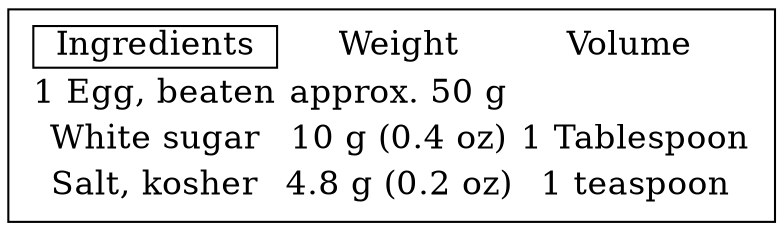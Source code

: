 digraph "Stir-Fried Tofu and Bok Choy in Ginger Sauce" {
graph [ rankdir = "LR", ranksep = .4, size = 6.5];
node [ fontsize = "16", shape = "record" , colorscheme = dark28  ];


"Ingred3" [
label = < <TABLE BORDER="0" CELLSPACING="4" CELLPADDING="0"><TR><TD  BORDER="1" port="f0"> Ingredients </TD><TD>Weight</TD><TD>Volume </TD></TR>
<TR><TD BORDER="0">1 Egg, beaten</TD><TD>approx. 50 g</TD><TD></TD></TR>
<TR><TD BORDER="0" port="f1">White sugar</TD><TD>10 g (0.4 oz)</TD><TD>1 Tablespoon</TD></TR>
<TR><TD BORDER="0">Salt, kosher</TD><TD>4.8 g (0.2 oz)</TD><TD>1 teaspoon</TD></TR>
</TABLE>> ];


}